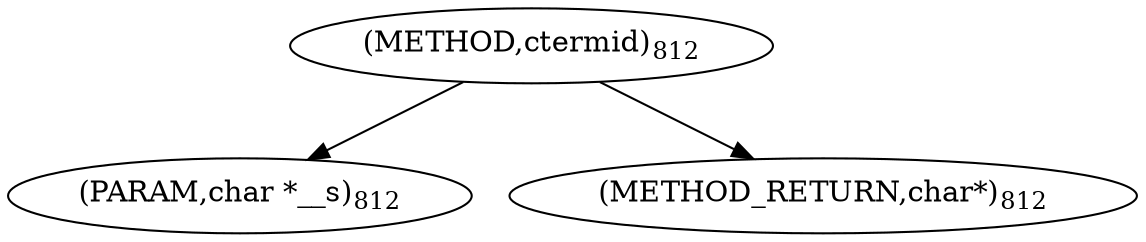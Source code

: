 digraph "ctermid" {  
"73920" [label = <(METHOD,ctermid)<SUB>812</SUB>> ]
"73921" [label = <(PARAM,char *__s)<SUB>812</SUB>> ]
"73922" [label = <(METHOD_RETURN,char*)<SUB>812</SUB>> ]
  "73920" -> "73921" 
  "73920" -> "73922" 
}
